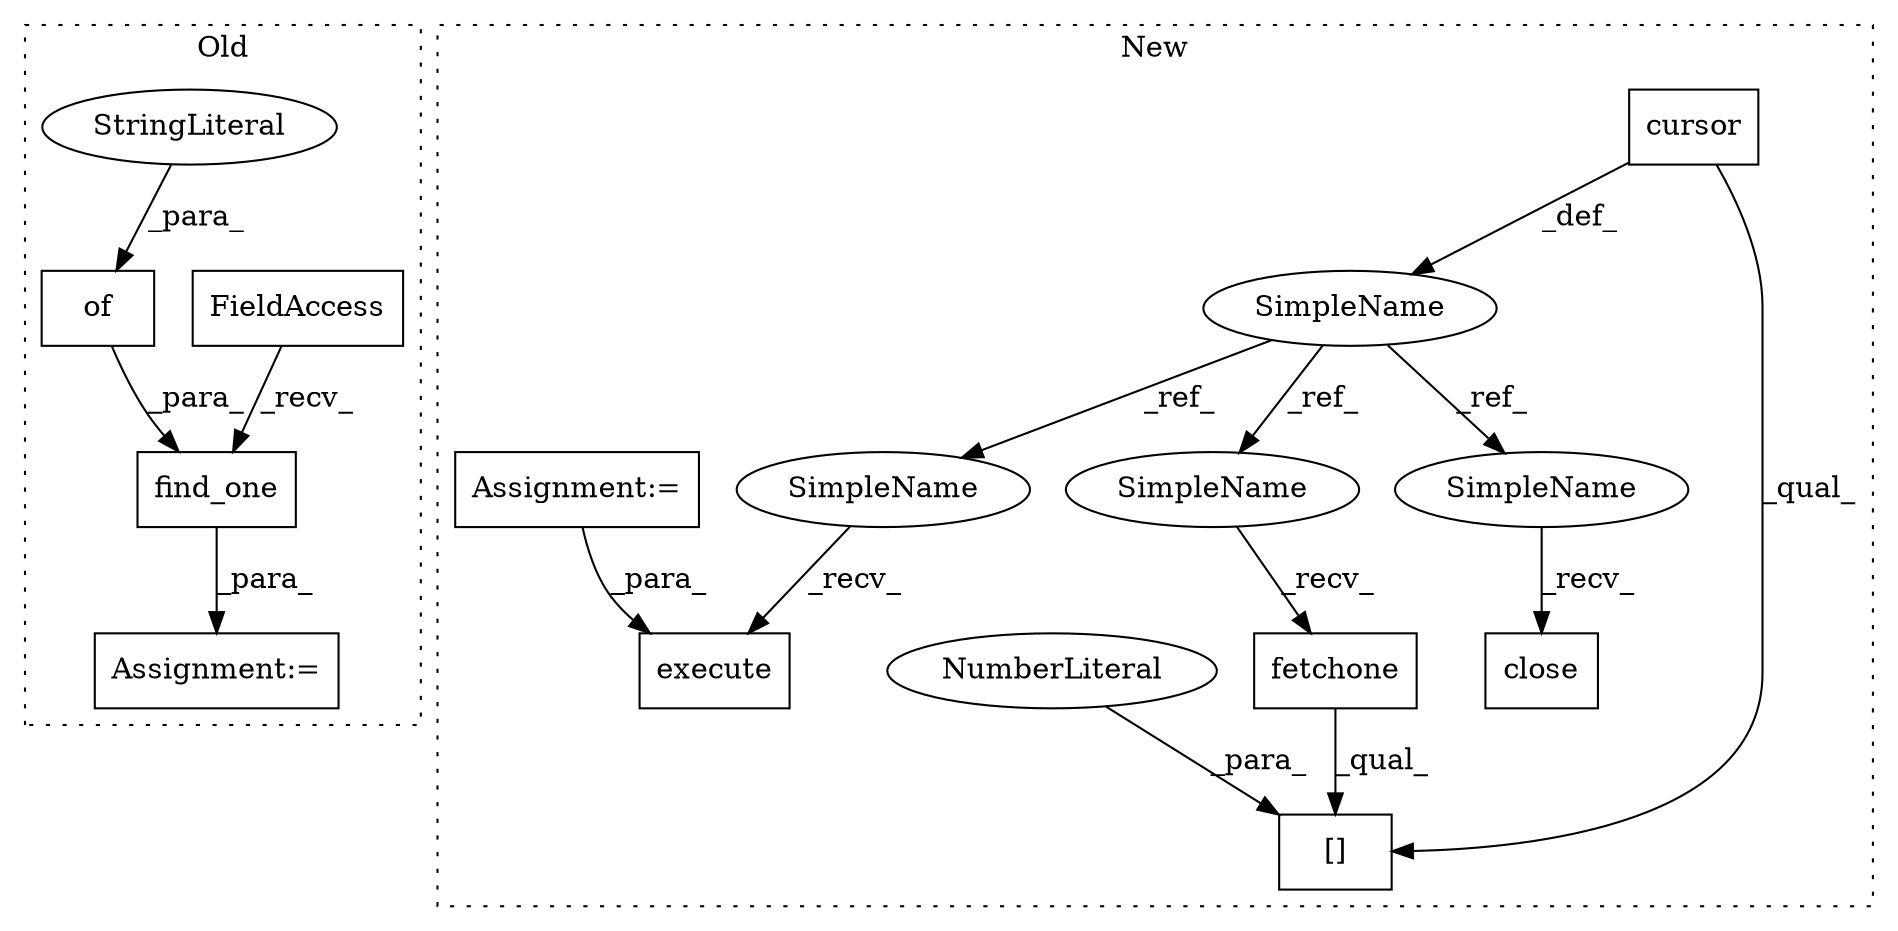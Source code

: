 digraph G {
subgraph cluster0 {
1 [label="find_one" a="32" s="5296,5361" l="9,1" shape="box"];
9 [label="FieldAccess" a="22" s="5270" l="25" shape="box"];
10 [label="of" a="32" s="5309,5360" l="3,1" shape="box"];
11 [label="StringLiteral" a="45" s="5312" l="5" shape="ellipse"];
13 [label="Assignment:=" a="7" s="5269" l="1" shape="box"];
label = "Old";
style="dotted";
}
subgraph cluster1 {
2 [label="fetchone" a="32" s="5586" l="10" shape="box"];
3 [label="cursor" a="32" s="5530" l="8" shape="box"];
4 [label="SimpleName" a="42" s="5500" l="6" shape="ellipse"];
5 [label="close" a="32" s="5609" l="7" shape="box"];
6 [label="[]" a="2" s="5650,5659" l="8,1" shape="box"];
7 [label="NumberLiteral" a="34" s="5658" l="1" shape="ellipse"];
8 [label="execute" a="32" s="5551,5564" l="8,1" shape="box"];
12 [label="Assignment:=" a="7" s="5395" l="1" shape="box"];
14 [label="SimpleName" a="42" s="5602" l="6" shape="ellipse"];
15 [label="SimpleName" a="42" s="5544" l="6" shape="ellipse"];
16 [label="SimpleName" a="42" s="5579" l="6" shape="ellipse"];
label = "New";
style="dotted";
}
1 -> 13 [label="_para_"];
2 -> 6 [label="_qual_"];
3 -> 4 [label="_def_"];
3 -> 6 [label="_qual_"];
4 -> 14 [label="_ref_"];
4 -> 16 [label="_ref_"];
4 -> 15 [label="_ref_"];
7 -> 6 [label="_para_"];
9 -> 1 [label="_recv_"];
10 -> 1 [label="_para_"];
11 -> 10 [label="_para_"];
12 -> 8 [label="_para_"];
14 -> 5 [label="_recv_"];
15 -> 8 [label="_recv_"];
16 -> 2 [label="_recv_"];
}